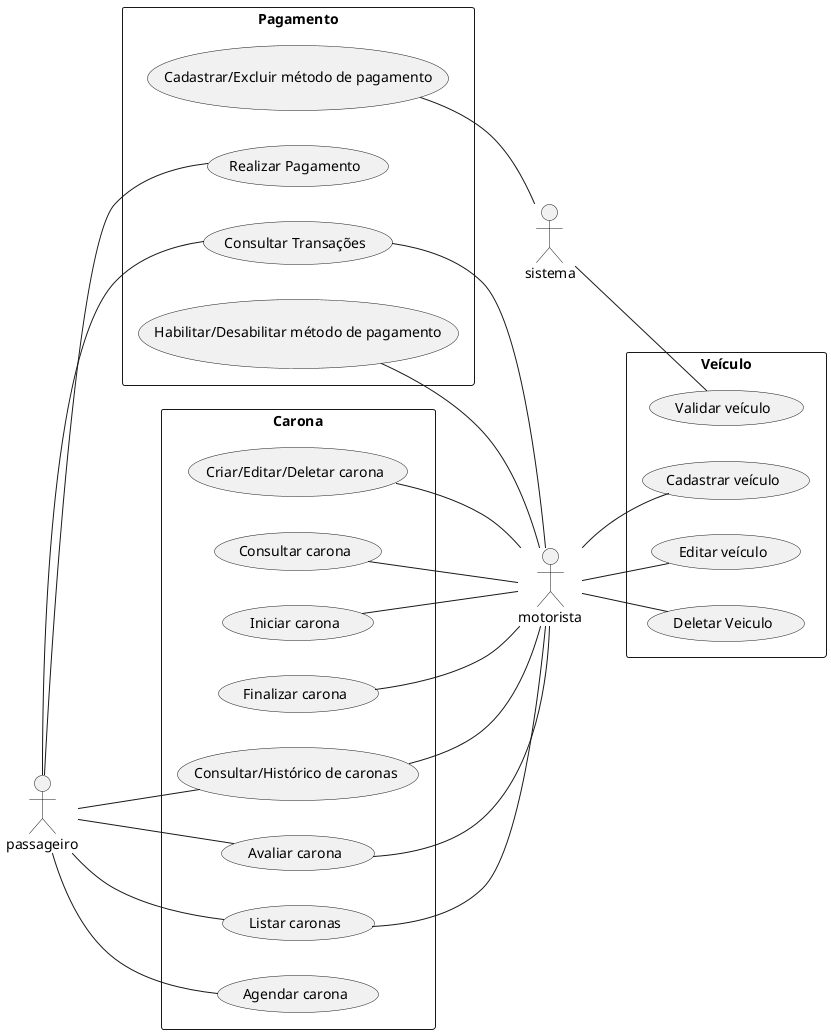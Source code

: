 @startuml Sistema
left to right direction
actor motorista
actor passageiro
actor sistema

rectangle Pagamento {
    (Cadastrar/Excluir método de pagamento) -- sistema

    passageiro -- (Realizar Pagamento)
    passageiro -- (Consultar Transações)

    (Habilitar/Desabilitar método de pagamento) -- motorista
    (Consultar Transações) -- motorista
}

rectangle Veículo {
    sistema -- (Validar veículo)
    motorista -- (Cadastrar veículo)
    motorista -- (Editar veículo)
    motorista -- (Deletar Veiculo)
}

rectangle Carona {
    (Criar/Editar/Deletar carona) -- motorista
    (Consultar carona) -- motorista
    (Iniciar carona) -- motorista
    (Finalizar carona) -- motorista
    (Consultar/Histórico de caronas) -- motorista
    (Avaliar carona) -- motorista
    (Listar caronas) -- motorista
    passageiro -- (Consultar/Histórico de caronas)
    passageiro -- (Agendar carona)
    passageiro -- (Listar caronas)
    passageiro -- (Avaliar carona)
}
@enduml